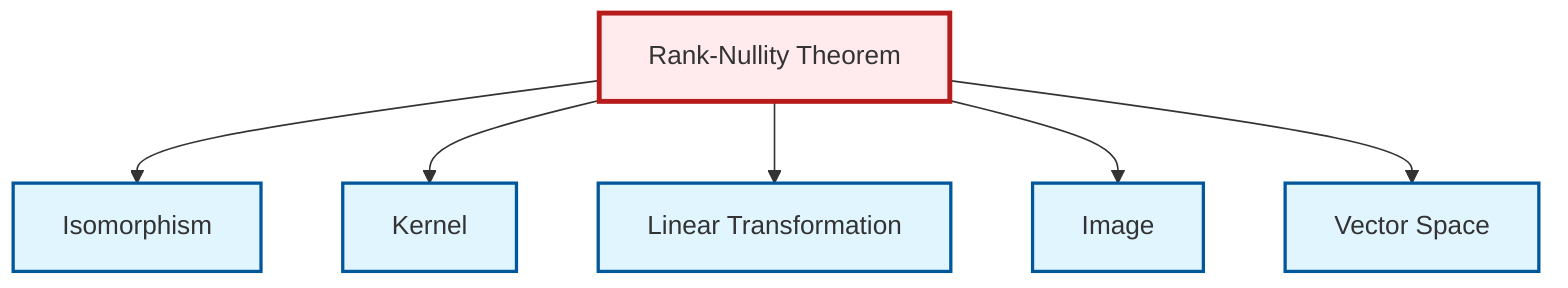 graph TD
    classDef definition fill:#e1f5fe,stroke:#01579b,stroke-width:2px
    classDef theorem fill:#f3e5f5,stroke:#4a148c,stroke-width:2px
    classDef axiom fill:#fff3e0,stroke:#e65100,stroke-width:2px
    classDef example fill:#e8f5e9,stroke:#1b5e20,stroke-width:2px
    classDef current fill:#ffebee,stroke:#b71c1c,stroke-width:3px
    def-vector-space["Vector Space"]:::definition
    def-image["Image"]:::definition
    thm-rank-nullity["Rank-Nullity Theorem"]:::theorem
    def-kernel["Kernel"]:::definition
    def-linear-transformation["Linear Transformation"]:::definition
    def-isomorphism["Isomorphism"]:::definition
    thm-rank-nullity --> def-isomorphism
    thm-rank-nullity --> def-kernel
    thm-rank-nullity --> def-linear-transformation
    thm-rank-nullity --> def-image
    thm-rank-nullity --> def-vector-space
    class thm-rank-nullity current